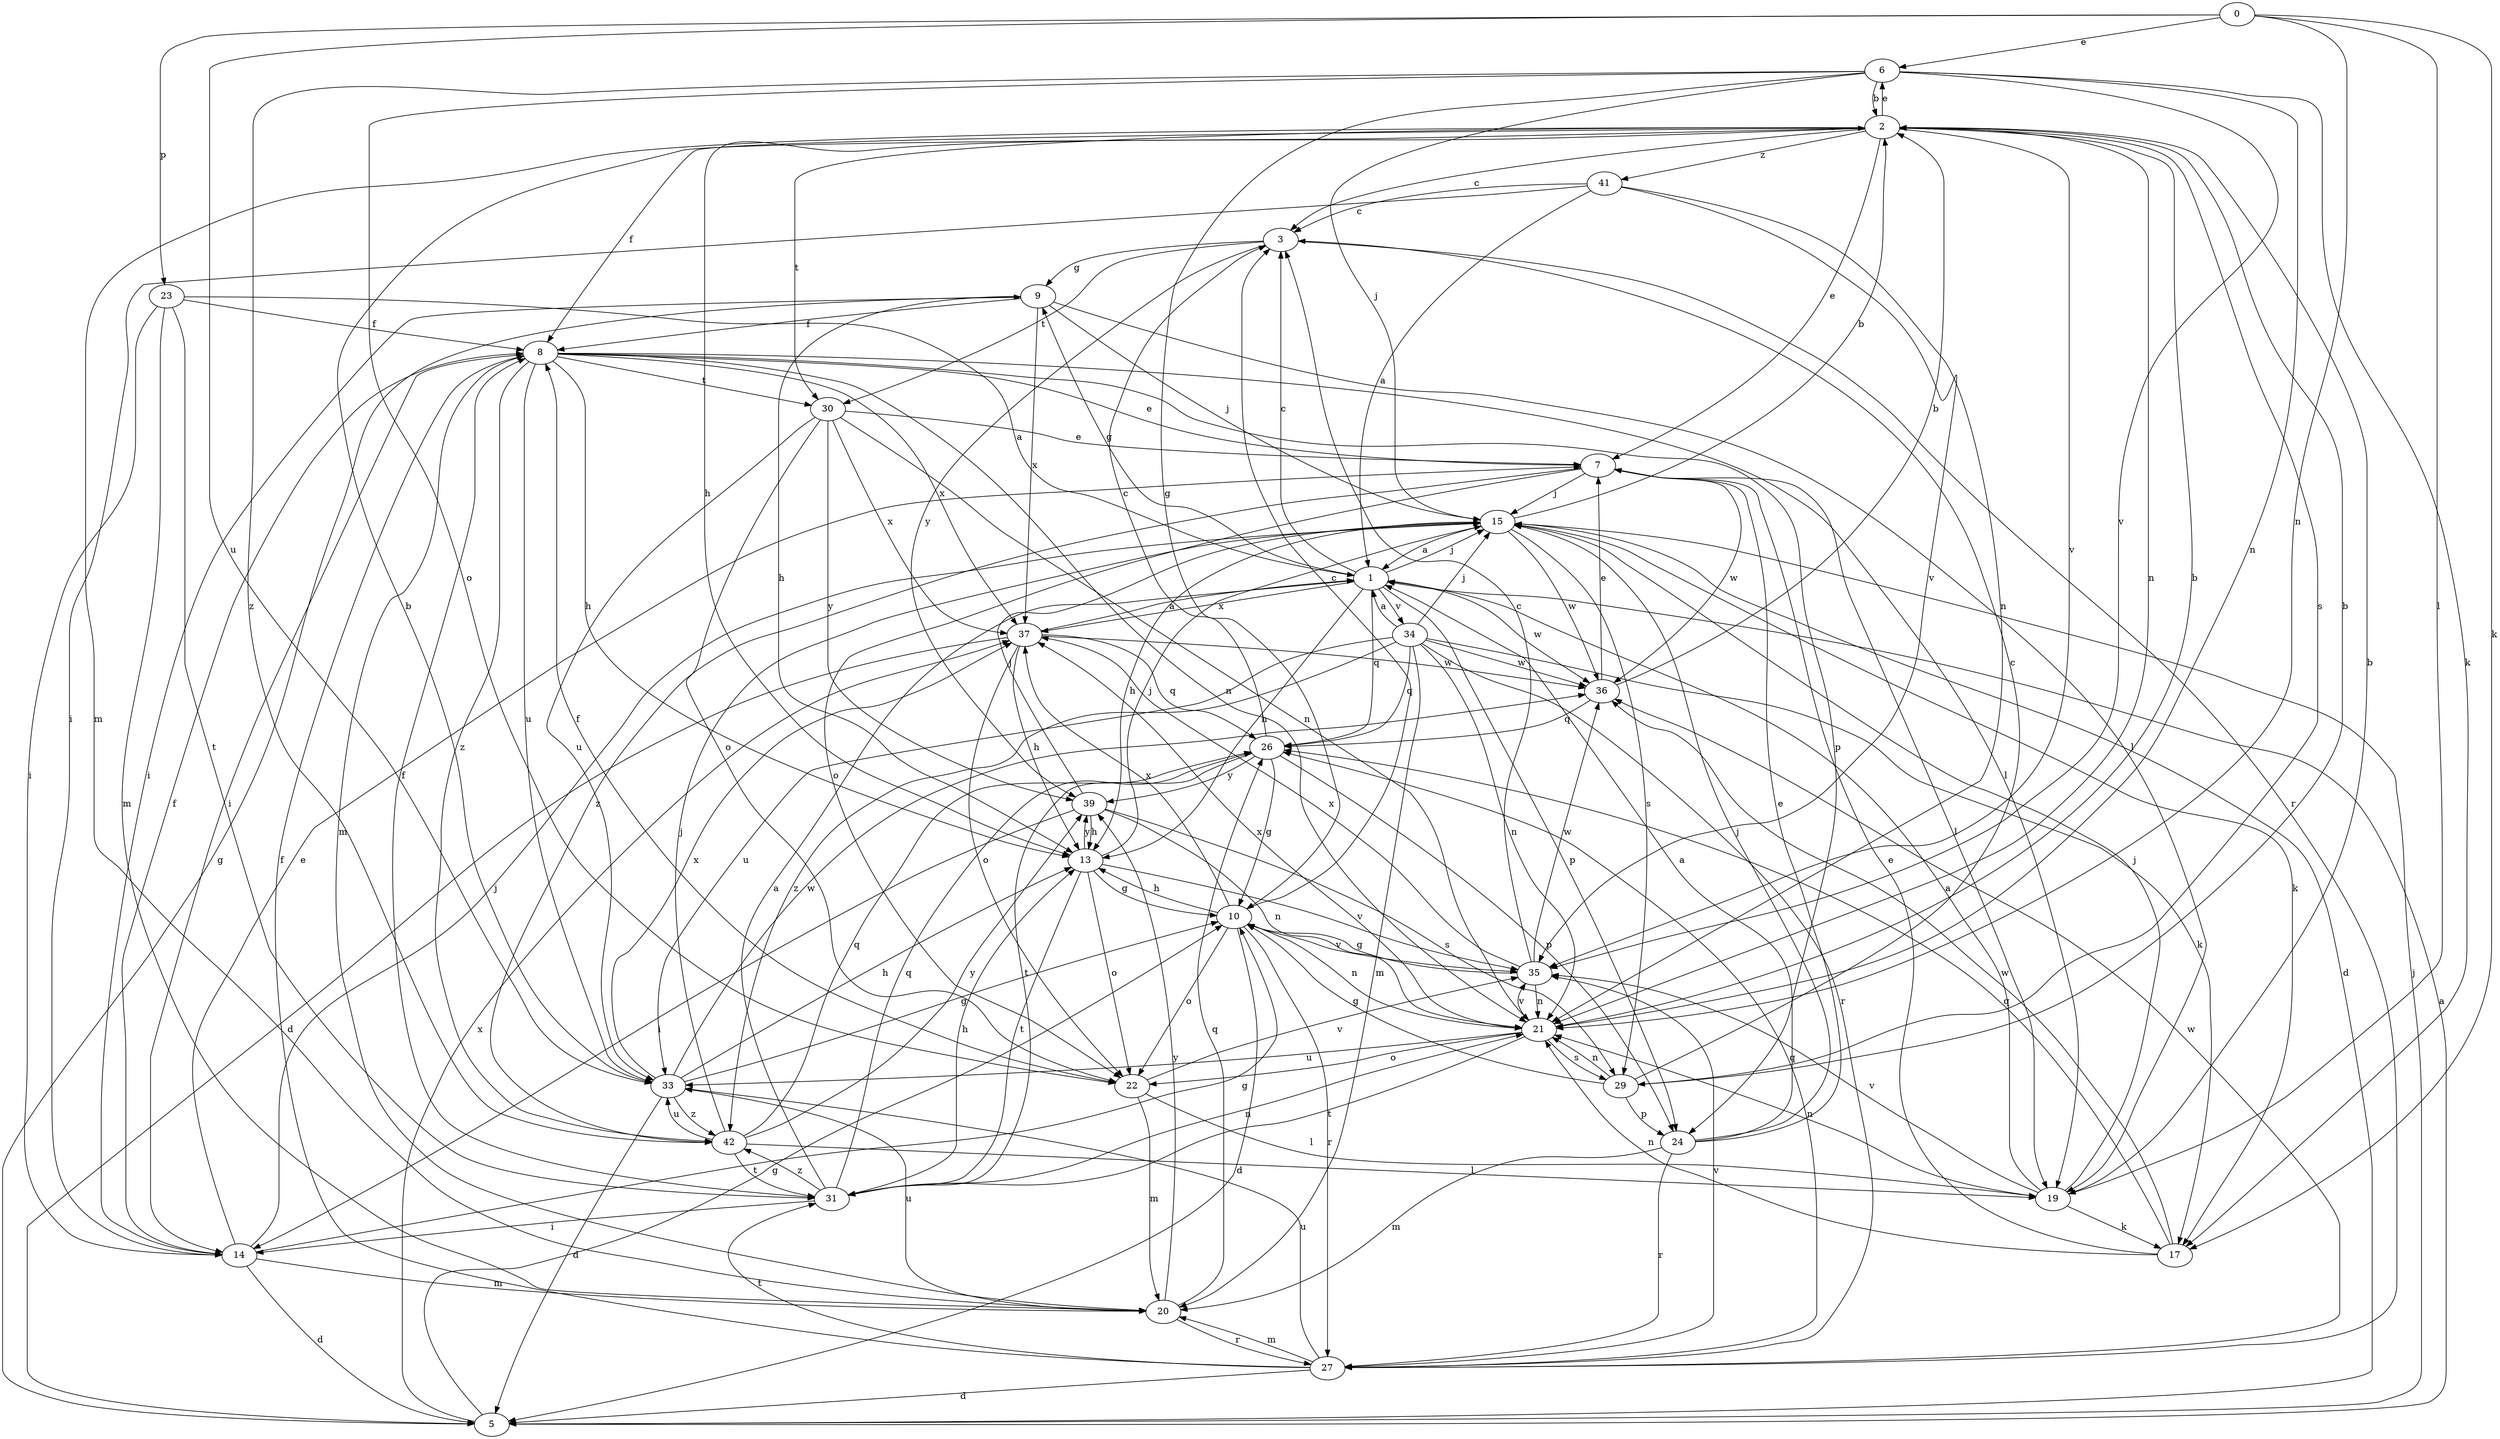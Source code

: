 strict digraph  {
0;
1;
2;
3;
5;
6;
7;
8;
9;
10;
13;
14;
15;
17;
19;
20;
21;
22;
23;
24;
26;
27;
29;
30;
31;
33;
34;
35;
36;
37;
39;
41;
42;
0 -> 6  [label=e];
0 -> 17  [label=k];
0 -> 19  [label=l];
0 -> 21  [label=n];
0 -> 23  [label=p];
0 -> 33  [label=u];
1 -> 3  [label=c];
1 -> 9  [label=g];
1 -> 13  [label=h];
1 -> 15  [label=j];
1 -> 24  [label=p];
1 -> 26  [label=q];
1 -> 34  [label=v];
1 -> 36  [label=w];
1 -> 37  [label=x];
2 -> 3  [label=c];
2 -> 6  [label=e];
2 -> 7  [label=e];
2 -> 8  [label=f];
2 -> 13  [label=h];
2 -> 20  [label=m];
2 -> 21  [label=n];
2 -> 29  [label=s];
2 -> 30  [label=t];
2 -> 35  [label=v];
2 -> 41  [label=z];
3 -> 9  [label=g];
3 -> 27  [label=r];
3 -> 30  [label=t];
3 -> 39  [label=y];
5 -> 1  [label=a];
5 -> 9  [label=g];
5 -> 10  [label=g];
5 -> 15  [label=j];
5 -> 37  [label=x];
6 -> 2  [label=b];
6 -> 10  [label=g];
6 -> 15  [label=j];
6 -> 17  [label=k];
6 -> 21  [label=n];
6 -> 22  [label=o];
6 -> 35  [label=v];
6 -> 42  [label=z];
7 -> 15  [label=j];
7 -> 19  [label=l];
7 -> 22  [label=o];
7 -> 36  [label=w];
7 -> 42  [label=z];
8 -> 7  [label=e];
8 -> 13  [label=h];
8 -> 14  [label=i];
8 -> 19  [label=l];
8 -> 20  [label=m];
8 -> 21  [label=n];
8 -> 24  [label=p];
8 -> 30  [label=t];
8 -> 33  [label=u];
8 -> 37  [label=x];
8 -> 42  [label=z];
9 -> 8  [label=f];
9 -> 13  [label=h];
9 -> 14  [label=i];
9 -> 15  [label=j];
9 -> 19  [label=l];
9 -> 37  [label=x];
10 -> 3  [label=c];
10 -> 5  [label=d];
10 -> 13  [label=h];
10 -> 21  [label=n];
10 -> 22  [label=o];
10 -> 27  [label=r];
10 -> 35  [label=v];
10 -> 37  [label=x];
13 -> 10  [label=g];
13 -> 15  [label=j];
13 -> 22  [label=o];
13 -> 31  [label=t];
13 -> 35  [label=v];
13 -> 39  [label=y];
14 -> 5  [label=d];
14 -> 7  [label=e];
14 -> 8  [label=f];
14 -> 10  [label=g];
14 -> 15  [label=j];
14 -> 20  [label=m];
15 -> 1  [label=a];
15 -> 2  [label=b];
15 -> 5  [label=d];
15 -> 13  [label=h];
15 -> 17  [label=k];
15 -> 29  [label=s];
15 -> 36  [label=w];
17 -> 7  [label=e];
17 -> 21  [label=n];
17 -> 26  [label=q];
17 -> 36  [label=w];
19 -> 1  [label=a];
19 -> 2  [label=b];
19 -> 15  [label=j];
19 -> 17  [label=k];
19 -> 21  [label=n];
19 -> 35  [label=v];
20 -> 26  [label=q];
20 -> 27  [label=r];
20 -> 33  [label=u];
20 -> 39  [label=y];
21 -> 2  [label=b];
21 -> 22  [label=o];
21 -> 29  [label=s];
21 -> 31  [label=t];
21 -> 33  [label=u];
21 -> 35  [label=v];
21 -> 37  [label=x];
22 -> 8  [label=f];
22 -> 19  [label=l];
22 -> 20  [label=m];
22 -> 35  [label=v];
23 -> 1  [label=a];
23 -> 8  [label=f];
23 -> 14  [label=i];
23 -> 20  [label=m];
23 -> 31  [label=t];
24 -> 1  [label=a];
24 -> 7  [label=e];
24 -> 15  [label=j];
24 -> 20  [label=m];
24 -> 27  [label=r];
26 -> 3  [label=c];
26 -> 10  [label=g];
26 -> 24  [label=p];
26 -> 31  [label=t];
26 -> 39  [label=y];
27 -> 5  [label=d];
27 -> 8  [label=f];
27 -> 20  [label=m];
27 -> 26  [label=q];
27 -> 31  [label=t];
27 -> 33  [label=u];
27 -> 35  [label=v];
27 -> 36  [label=w];
29 -> 2  [label=b];
29 -> 3  [label=c];
29 -> 10  [label=g];
29 -> 21  [label=n];
29 -> 24  [label=p];
30 -> 7  [label=e];
30 -> 21  [label=n];
30 -> 22  [label=o];
30 -> 33  [label=u];
30 -> 37  [label=x];
30 -> 39  [label=y];
31 -> 1  [label=a];
31 -> 8  [label=f];
31 -> 13  [label=h];
31 -> 14  [label=i];
31 -> 21  [label=n];
31 -> 26  [label=q];
31 -> 42  [label=z];
33 -> 2  [label=b];
33 -> 5  [label=d];
33 -> 10  [label=g];
33 -> 13  [label=h];
33 -> 36  [label=w];
33 -> 37  [label=x];
33 -> 42  [label=z];
34 -> 1  [label=a];
34 -> 15  [label=j];
34 -> 17  [label=k];
34 -> 20  [label=m];
34 -> 21  [label=n];
34 -> 26  [label=q];
34 -> 27  [label=r];
34 -> 33  [label=u];
34 -> 36  [label=w];
34 -> 42  [label=z];
35 -> 3  [label=c];
35 -> 10  [label=g];
35 -> 21  [label=n];
35 -> 36  [label=w];
35 -> 37  [label=x];
36 -> 2  [label=b];
36 -> 7  [label=e];
36 -> 26  [label=q];
37 -> 1  [label=a];
37 -> 5  [label=d];
37 -> 13  [label=h];
37 -> 22  [label=o];
37 -> 26  [label=q];
37 -> 36  [label=w];
39 -> 13  [label=h];
39 -> 14  [label=i];
39 -> 15  [label=j];
39 -> 21  [label=n];
39 -> 29  [label=s];
41 -> 1  [label=a];
41 -> 3  [label=c];
41 -> 14  [label=i];
41 -> 21  [label=n];
41 -> 35  [label=v];
42 -> 15  [label=j];
42 -> 19  [label=l];
42 -> 26  [label=q];
42 -> 31  [label=t];
42 -> 33  [label=u];
42 -> 39  [label=y];
}
